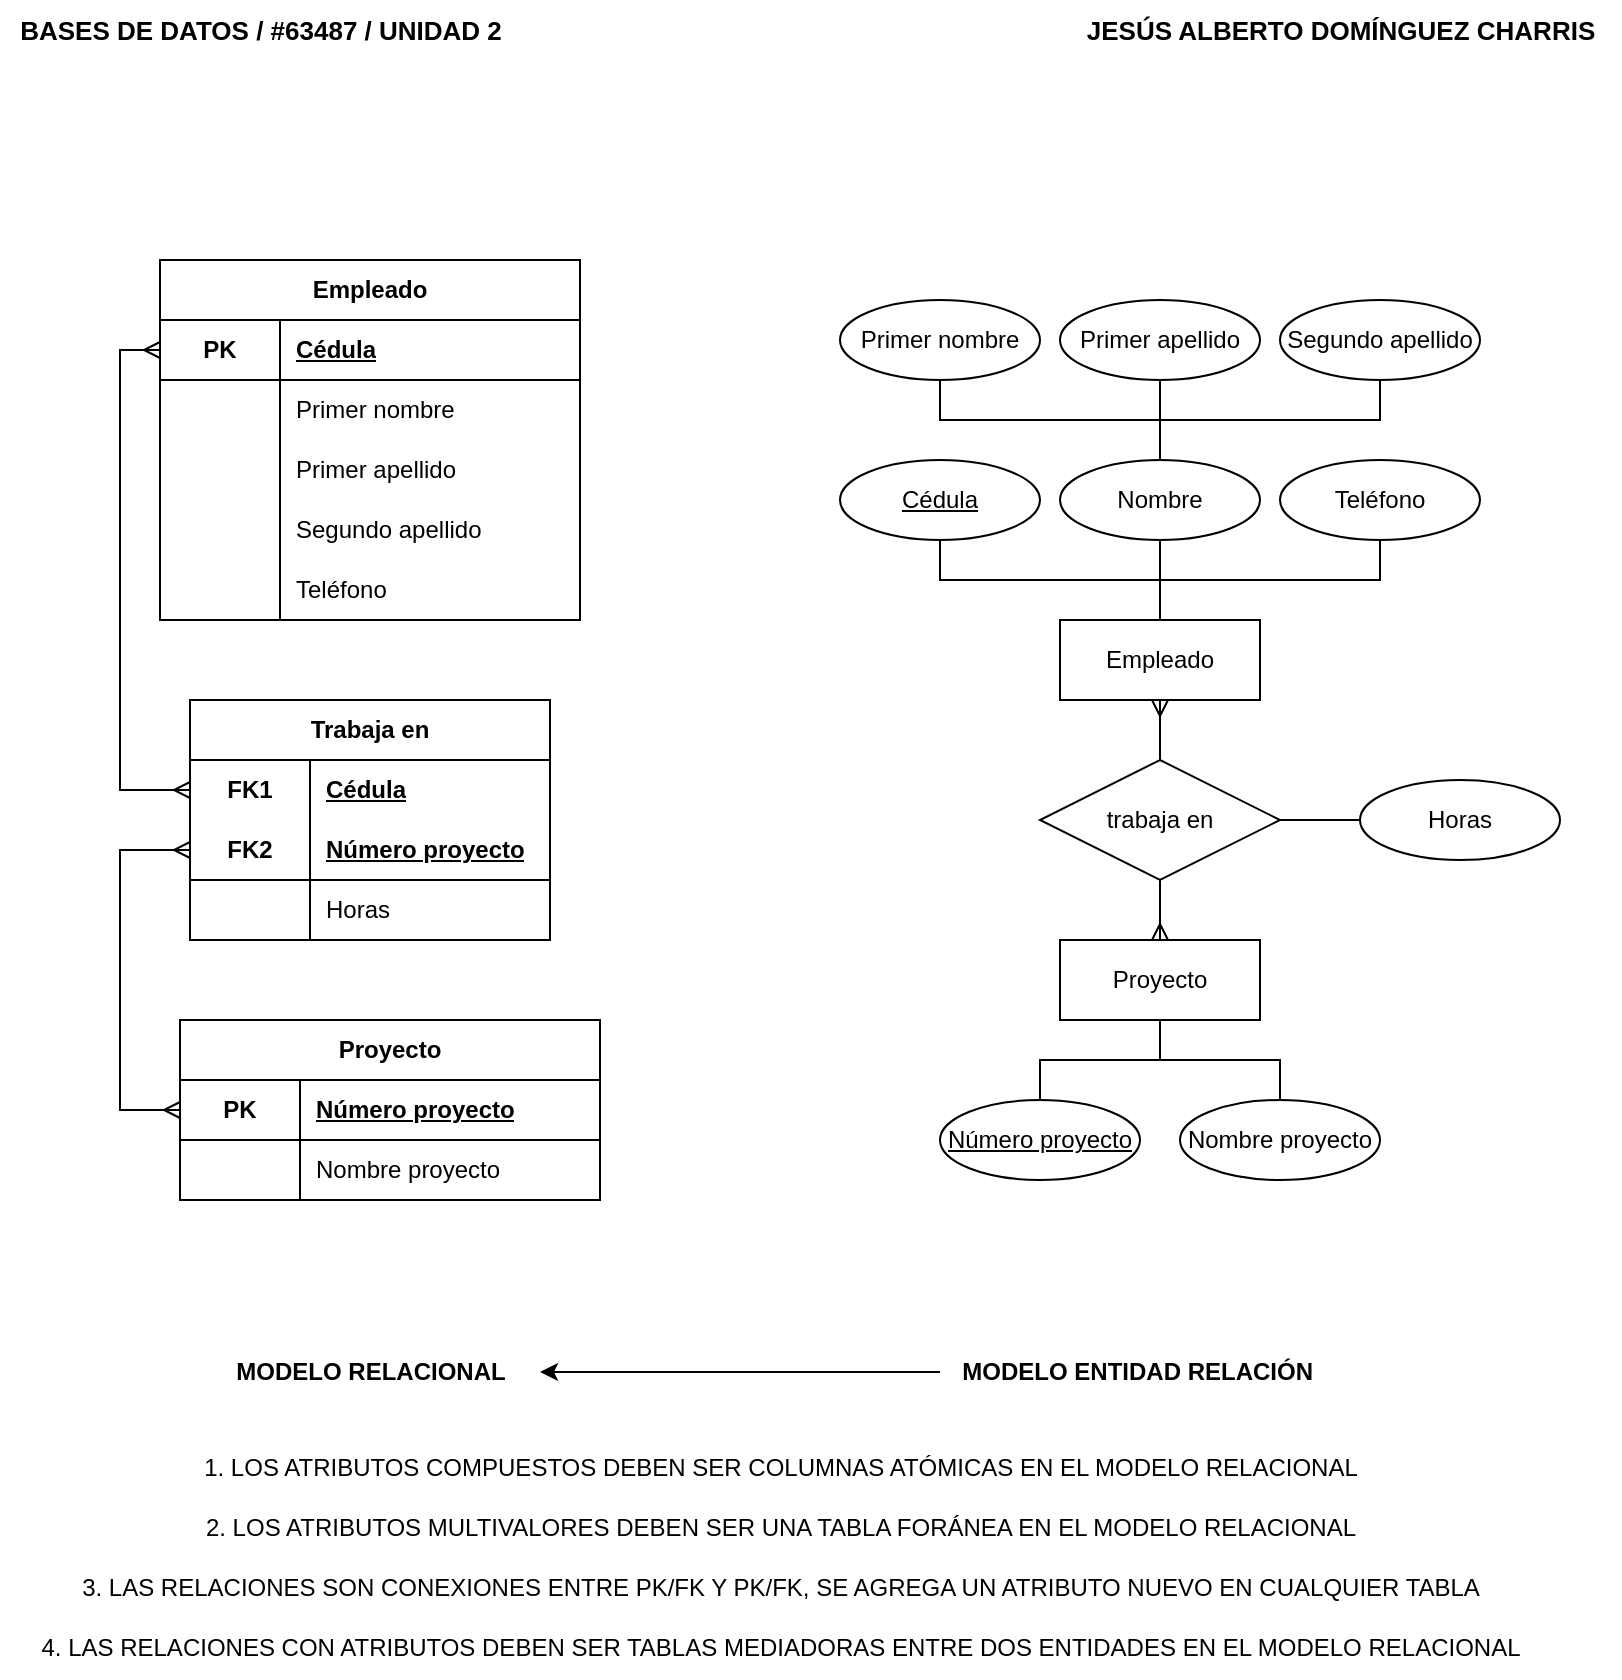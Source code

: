 <mxfile version="21.6.5" type="device">
  <diagram id="R2lEEEUBdFMjLlhIrx00" name="Page-1">
    <mxGraphModel dx="1257" dy="749" grid="1" gridSize="10" guides="1" tooltips="1" connect="1" arrows="1" fold="1" page="1" pageScale="1" pageWidth="850" pageHeight="1100" math="0" shadow="0" extFonts="Permanent Marker^https://fonts.googleapis.com/css?family=Permanent+Marker">
      <root>
        <mxCell id="0" />
        <mxCell id="1" parent="0" />
        <mxCell id="UhVYowTK0BYmWt_fBkGQ-1" value="&lt;span style=&quot;font-size: 13px;&quot;&gt;&lt;font style=&quot;font-size: 13px;&quot;&gt;JESÚS ALBERTO DOMÍNGUEZ CHARRIS&lt;/font&gt;&lt;/span&gt;" style="text;html=1;align=center;verticalAlign=middle;resizable=0;points=[];autosize=1;strokeColor=none;fillColor=none;fontSize=13;fontStyle=1" parent="1" vertex="1">
          <mxGeometry x="550" y="30" width="280" height="30" as="geometry" />
        </mxCell>
        <mxCell id="UhVYowTK0BYmWt_fBkGQ-2" value="&lt;span style=&quot;font-size: 13px;&quot;&gt;&lt;font style=&quot;font-size: 13px;&quot;&gt;BASES DE DATOS / #63487 / UNIDAD 2&lt;/font&gt;&lt;/span&gt;" style="text;html=1;align=center;verticalAlign=middle;resizable=0;points=[];autosize=1;strokeColor=none;fillColor=none;fontSize=13;fontStyle=1" parent="1" vertex="1">
          <mxGeometry x="20" y="30" width="260" height="30" as="geometry" />
        </mxCell>
        <mxCell id="c28XAhXuuoRAVq2l-WiY-51" value="Proyecto" style="whiteSpace=wrap;html=1;align=center;" parent="1" vertex="1">
          <mxGeometry x="550" y="500" width="100" height="40" as="geometry" />
        </mxCell>
        <mxCell id="c28XAhXuuoRAVq2l-WiY-61" style="edgeStyle=orthogonalEdgeStyle;rounded=0;orthogonalLoop=1;jettySize=auto;html=1;exitX=0.5;exitY=0;exitDx=0;exitDy=0;entryX=0.5;entryY=1;entryDx=0;entryDy=0;endArrow=none;endFill=0;" parent="1" source="c28XAhXuuoRAVq2l-WiY-52" target="c28XAhXuuoRAVq2l-WiY-51" edge="1">
          <mxGeometry relative="1" as="geometry" />
        </mxCell>
        <mxCell id="c28XAhXuuoRAVq2l-WiY-52" value="Número proyecto" style="ellipse;whiteSpace=wrap;html=1;align=center;fontStyle=4;" parent="1" vertex="1">
          <mxGeometry x="490" y="580" width="100" height="40" as="geometry" />
        </mxCell>
        <mxCell id="c28XAhXuuoRAVq2l-WiY-62" style="edgeStyle=orthogonalEdgeStyle;rounded=0;orthogonalLoop=1;jettySize=auto;html=1;exitX=0.5;exitY=0;exitDx=0;exitDy=0;entryX=0.5;entryY=1;entryDx=0;entryDy=0;endArrow=none;endFill=0;" parent="1" source="c28XAhXuuoRAVq2l-WiY-53" target="c28XAhXuuoRAVq2l-WiY-51" edge="1">
          <mxGeometry relative="1" as="geometry" />
        </mxCell>
        <mxCell id="c28XAhXuuoRAVq2l-WiY-53" value="Nombre proyecto" style="ellipse;whiteSpace=wrap;html=1;align=center;" parent="1" vertex="1">
          <mxGeometry x="610" y="580" width="100" height="40" as="geometry" />
        </mxCell>
        <mxCell id="c28XAhXuuoRAVq2l-WiY-66" style="edgeStyle=orthogonalEdgeStyle;rounded=0;orthogonalLoop=1;jettySize=auto;html=1;" parent="1" source="c28XAhXuuoRAVq2l-WiY-64" edge="1">
          <mxGeometry relative="1" as="geometry">
            <mxPoint x="290" y="716" as="targetPoint" />
          </mxGeometry>
        </mxCell>
        <mxCell id="c28XAhXuuoRAVq2l-WiY-64" value="MODELO ENTIDAD RELACIÓN&amp;nbsp;" style="text;html=1;align=center;verticalAlign=middle;resizable=0;points=[];autosize=1;strokeColor=none;fillColor=none;fontStyle=1" parent="1" vertex="1">
          <mxGeometry x="490" y="701" width="200" height="30" as="geometry" />
        </mxCell>
        <mxCell id="c28XAhXuuoRAVq2l-WiY-65" value="MODELO RELACIONAL" style="text;html=1;align=center;verticalAlign=middle;resizable=0;points=[];autosize=1;strokeColor=none;fillColor=none;fontStyle=1" parent="1" vertex="1">
          <mxGeometry x="125" y="701" width="160" height="30" as="geometry" />
        </mxCell>
        <mxCell id="c28XAhXuuoRAVq2l-WiY-67" value="1. LOS ATRIBUTOS COMPUESTOS DEBEN SER COLUMNAS ATÓMICAS EN EL MODELO RELACIONAL" style="text;html=1;align=center;verticalAlign=middle;resizable=0;points=[];autosize=1;strokeColor=none;fillColor=none;" parent="1" vertex="1">
          <mxGeometry x="110" y="749" width="600" height="30" as="geometry" />
        </mxCell>
        <mxCell id="iQq7gatgruBG5dgE5mXn-3" value="2. LOS ATRIBUTOS MULTIVALORES DEBEN SER UNA TABLA FORÁNEA EN EL MODELO RELACIONAL" style="text;html=1;align=center;verticalAlign=middle;resizable=0;points=[];autosize=1;strokeColor=none;fillColor=none;" parent="1" vertex="1">
          <mxGeometry x="110" y="779" width="600" height="30" as="geometry" />
        </mxCell>
        <mxCell id="TZ5WwevKXD9Oo3cskcQi-8" value="Empleado" style="whiteSpace=wrap;html=1;align=center;" parent="1" vertex="1">
          <mxGeometry x="550" y="340" width="100" height="40" as="geometry" />
        </mxCell>
        <mxCell id="TZ5WwevKXD9Oo3cskcQi-12" style="edgeStyle=orthogonalEdgeStyle;rounded=0;orthogonalLoop=1;jettySize=auto;html=1;exitX=0.5;exitY=1;exitDx=0;exitDy=0;entryX=0.5;entryY=0;entryDx=0;entryDy=0;endArrow=none;endFill=0;" parent="1" source="TZ5WwevKXD9Oo3cskcQi-9" target="TZ5WwevKXD9Oo3cskcQi-8" edge="1">
          <mxGeometry relative="1" as="geometry" />
        </mxCell>
        <mxCell id="TZ5WwevKXD9Oo3cskcQi-9" value="Cédula" style="ellipse;whiteSpace=wrap;html=1;align=center;fontStyle=4;" parent="1" vertex="1">
          <mxGeometry x="440" y="260" width="100" height="40" as="geometry" />
        </mxCell>
        <mxCell id="TZ5WwevKXD9Oo3cskcQi-13" style="edgeStyle=orthogonalEdgeStyle;rounded=0;orthogonalLoop=1;jettySize=auto;html=1;exitX=0.5;exitY=1;exitDx=0;exitDy=0;entryX=0.5;entryY=0;entryDx=0;entryDy=0;endArrow=none;endFill=0;" parent="1" source="TZ5WwevKXD9Oo3cskcQi-10" target="TZ5WwevKXD9Oo3cskcQi-8" edge="1">
          <mxGeometry relative="1" as="geometry" />
        </mxCell>
        <mxCell id="TZ5WwevKXD9Oo3cskcQi-10" value="Nombre" style="ellipse;whiteSpace=wrap;html=1;align=center;" parent="1" vertex="1">
          <mxGeometry x="550" y="260" width="100" height="40" as="geometry" />
        </mxCell>
        <mxCell id="TZ5WwevKXD9Oo3cskcQi-14" style="edgeStyle=orthogonalEdgeStyle;rounded=0;orthogonalLoop=1;jettySize=auto;html=1;exitX=0.5;exitY=1;exitDx=0;exitDy=0;entryX=0.5;entryY=0;entryDx=0;entryDy=0;endArrow=none;endFill=0;" parent="1" source="TZ5WwevKXD9Oo3cskcQi-11" target="TZ5WwevKXD9Oo3cskcQi-8" edge="1">
          <mxGeometry relative="1" as="geometry" />
        </mxCell>
        <mxCell id="TZ5WwevKXD9Oo3cskcQi-11" value="Teléfono" style="ellipse;whiteSpace=wrap;html=1;align=center;" parent="1" vertex="1">
          <mxGeometry x="660" y="260" width="100" height="40" as="geometry" />
        </mxCell>
        <mxCell id="TZ5WwevKXD9Oo3cskcQi-17" style="edgeStyle=orthogonalEdgeStyle;rounded=0;orthogonalLoop=1;jettySize=auto;html=1;exitX=0.5;exitY=0;exitDx=0;exitDy=0;entryX=0.5;entryY=1;entryDx=0;entryDy=0;endArrow=ERmany;endFill=0;" parent="1" source="TZ5WwevKXD9Oo3cskcQi-15" target="TZ5WwevKXD9Oo3cskcQi-8" edge="1">
          <mxGeometry relative="1" as="geometry" />
        </mxCell>
        <mxCell id="TZ5WwevKXD9Oo3cskcQi-19" style="edgeStyle=orthogonalEdgeStyle;rounded=0;orthogonalLoop=1;jettySize=auto;html=1;exitX=0.5;exitY=1;exitDx=0;exitDy=0;entryX=0.5;entryY=0;entryDx=0;entryDy=0;endArrow=ERmany;endFill=0;" parent="1" source="TZ5WwevKXD9Oo3cskcQi-15" target="c28XAhXuuoRAVq2l-WiY-51" edge="1">
          <mxGeometry relative="1" as="geometry" />
        </mxCell>
        <mxCell id="TZ5WwevKXD9Oo3cskcQi-15" value="trabaja en" style="shape=rhombus;perimeter=rhombusPerimeter;whiteSpace=wrap;html=1;align=center;" parent="1" vertex="1">
          <mxGeometry x="540" y="410" width="120" height="60" as="geometry" />
        </mxCell>
        <mxCell id="hCur0b9QY7Be6nQ5JgGV-1" value="Empleado" style="shape=table;startSize=30;container=1;collapsible=1;childLayout=tableLayout;fixedRows=1;rowLines=0;fontStyle=1;align=center;resizeLast=1;html=1;whiteSpace=wrap;" parent="1" vertex="1">
          <mxGeometry x="100" y="160" width="210" height="180" as="geometry" />
        </mxCell>
        <mxCell id="hCur0b9QY7Be6nQ5JgGV-8" value="" style="shape=tableRow;horizontal=0;startSize=0;swimlaneHead=0;swimlaneBody=0;fillColor=none;collapsible=0;dropTarget=0;points=[[0,0.5],[1,0.5]];portConstraint=eastwest;top=0;left=0;right=0;bottom=1;html=1;" parent="hCur0b9QY7Be6nQ5JgGV-1" vertex="1">
          <mxGeometry y="30" width="210" height="30" as="geometry" />
        </mxCell>
        <mxCell id="hCur0b9QY7Be6nQ5JgGV-9" value="PK" style="shape=partialRectangle;connectable=0;fillColor=none;top=0;left=0;bottom=0;right=0;fontStyle=1;overflow=hidden;html=1;whiteSpace=wrap;" parent="hCur0b9QY7Be6nQ5JgGV-8" vertex="1">
          <mxGeometry width="60" height="30" as="geometry">
            <mxRectangle width="60" height="30" as="alternateBounds" />
          </mxGeometry>
        </mxCell>
        <mxCell id="hCur0b9QY7Be6nQ5JgGV-10" value="Cédula" style="shape=partialRectangle;connectable=0;fillColor=none;top=0;left=0;bottom=0;right=0;align=left;spacingLeft=6;fontStyle=5;overflow=hidden;html=1;whiteSpace=wrap;" parent="hCur0b9QY7Be6nQ5JgGV-8" vertex="1">
          <mxGeometry x="60" width="150" height="30" as="geometry">
            <mxRectangle width="150" height="30" as="alternateBounds" />
          </mxGeometry>
        </mxCell>
        <mxCell id="hCur0b9QY7Be6nQ5JgGV-11" value="" style="shape=tableRow;horizontal=0;startSize=0;swimlaneHead=0;swimlaneBody=0;fillColor=none;collapsible=0;dropTarget=0;points=[[0,0.5],[1,0.5]];portConstraint=eastwest;top=0;left=0;right=0;bottom=0;html=1;" parent="hCur0b9QY7Be6nQ5JgGV-1" vertex="1">
          <mxGeometry y="60" width="210" height="30" as="geometry" />
        </mxCell>
        <mxCell id="hCur0b9QY7Be6nQ5JgGV-12" value="" style="shape=partialRectangle;connectable=0;fillColor=none;top=0;left=0;bottom=0;right=0;editable=1;overflow=hidden;html=1;whiteSpace=wrap;" parent="hCur0b9QY7Be6nQ5JgGV-11" vertex="1">
          <mxGeometry width="60" height="30" as="geometry">
            <mxRectangle width="60" height="30" as="alternateBounds" />
          </mxGeometry>
        </mxCell>
        <mxCell id="hCur0b9QY7Be6nQ5JgGV-13" value="Primer nombre" style="shape=partialRectangle;connectable=0;fillColor=none;top=0;left=0;bottom=0;right=0;align=left;spacingLeft=6;overflow=hidden;html=1;whiteSpace=wrap;" parent="hCur0b9QY7Be6nQ5JgGV-11" vertex="1">
          <mxGeometry x="60" width="150" height="30" as="geometry">
            <mxRectangle width="150" height="30" as="alternateBounds" />
          </mxGeometry>
        </mxCell>
        <mxCell id="hCur0b9QY7Be6nQ5JgGV-14" value="" style="shape=tableRow;horizontal=0;startSize=0;swimlaneHead=0;swimlaneBody=0;fillColor=none;collapsible=0;dropTarget=0;points=[[0,0.5],[1,0.5]];portConstraint=eastwest;top=0;left=0;right=0;bottom=0;html=1;" parent="hCur0b9QY7Be6nQ5JgGV-1" vertex="1">
          <mxGeometry y="90" width="210" height="30" as="geometry" />
        </mxCell>
        <mxCell id="hCur0b9QY7Be6nQ5JgGV-15" value="" style="shape=partialRectangle;connectable=0;fillColor=none;top=0;left=0;bottom=0;right=0;editable=1;overflow=hidden;html=1;whiteSpace=wrap;" parent="hCur0b9QY7Be6nQ5JgGV-14" vertex="1">
          <mxGeometry width="60" height="30" as="geometry">
            <mxRectangle width="60" height="30" as="alternateBounds" />
          </mxGeometry>
        </mxCell>
        <mxCell id="hCur0b9QY7Be6nQ5JgGV-16" value="Primer apellido" style="shape=partialRectangle;connectable=0;fillColor=none;top=0;left=0;bottom=0;right=0;align=left;spacingLeft=6;overflow=hidden;html=1;whiteSpace=wrap;" parent="hCur0b9QY7Be6nQ5JgGV-14" vertex="1">
          <mxGeometry x="60" width="150" height="30" as="geometry">
            <mxRectangle width="150" height="30" as="alternateBounds" />
          </mxGeometry>
        </mxCell>
        <mxCell id="hCur0b9QY7Be6nQ5JgGV-17" style="shape=tableRow;horizontal=0;startSize=0;swimlaneHead=0;swimlaneBody=0;fillColor=none;collapsible=0;dropTarget=0;points=[[0,0.5],[1,0.5]];portConstraint=eastwest;top=0;left=0;right=0;bottom=0;html=1;" parent="hCur0b9QY7Be6nQ5JgGV-1" vertex="1">
          <mxGeometry y="120" width="210" height="30" as="geometry" />
        </mxCell>
        <mxCell id="hCur0b9QY7Be6nQ5JgGV-18" style="shape=partialRectangle;connectable=0;fillColor=none;top=0;left=0;bottom=0;right=0;editable=1;overflow=hidden;html=1;whiteSpace=wrap;" parent="hCur0b9QY7Be6nQ5JgGV-17" vertex="1">
          <mxGeometry width="60" height="30" as="geometry">
            <mxRectangle width="60" height="30" as="alternateBounds" />
          </mxGeometry>
        </mxCell>
        <mxCell id="hCur0b9QY7Be6nQ5JgGV-19" value="Segundo apellido" style="shape=partialRectangle;connectable=0;fillColor=none;top=0;left=0;bottom=0;right=0;align=left;spacingLeft=6;overflow=hidden;html=1;whiteSpace=wrap;" parent="hCur0b9QY7Be6nQ5JgGV-17" vertex="1">
          <mxGeometry x="60" width="150" height="30" as="geometry">
            <mxRectangle width="150" height="30" as="alternateBounds" />
          </mxGeometry>
        </mxCell>
        <mxCell id="hCur0b9QY7Be6nQ5JgGV-20" style="shape=tableRow;horizontal=0;startSize=0;swimlaneHead=0;swimlaneBody=0;fillColor=none;collapsible=0;dropTarget=0;points=[[0,0.5],[1,0.5]];portConstraint=eastwest;top=0;left=0;right=0;bottom=0;html=1;" parent="hCur0b9QY7Be6nQ5JgGV-1" vertex="1">
          <mxGeometry y="150" width="210" height="30" as="geometry" />
        </mxCell>
        <mxCell id="hCur0b9QY7Be6nQ5JgGV-21" style="shape=partialRectangle;connectable=0;fillColor=none;top=0;left=0;bottom=0;right=0;editable=1;overflow=hidden;html=1;whiteSpace=wrap;" parent="hCur0b9QY7Be6nQ5JgGV-20" vertex="1">
          <mxGeometry width="60" height="30" as="geometry">
            <mxRectangle width="60" height="30" as="alternateBounds" />
          </mxGeometry>
        </mxCell>
        <mxCell id="hCur0b9QY7Be6nQ5JgGV-22" value="Teléfono" style="shape=partialRectangle;connectable=0;fillColor=none;top=0;left=0;bottom=0;right=0;align=left;spacingLeft=6;overflow=hidden;html=1;whiteSpace=wrap;" parent="hCur0b9QY7Be6nQ5JgGV-20" vertex="1">
          <mxGeometry x="60" width="150" height="30" as="geometry">
            <mxRectangle width="150" height="30" as="alternateBounds" />
          </mxGeometry>
        </mxCell>
        <mxCell id="hCur0b9QY7Be6nQ5JgGV-29" value="Proyecto" style="shape=table;startSize=30;container=1;collapsible=1;childLayout=tableLayout;fixedRows=1;rowLines=0;fontStyle=1;align=center;resizeLast=1;html=1;whiteSpace=wrap;" parent="1" vertex="1">
          <mxGeometry x="110" y="540" width="210" height="90" as="geometry" />
        </mxCell>
        <mxCell id="hCur0b9QY7Be6nQ5JgGV-30" value="" style="shape=tableRow;horizontal=0;startSize=0;swimlaneHead=0;swimlaneBody=0;fillColor=none;collapsible=0;dropTarget=0;points=[[0,0.5],[1,0.5]];portConstraint=eastwest;top=0;left=0;right=0;bottom=1;html=1;" parent="hCur0b9QY7Be6nQ5JgGV-29" vertex="1">
          <mxGeometry y="30" width="210" height="30" as="geometry" />
        </mxCell>
        <mxCell id="hCur0b9QY7Be6nQ5JgGV-31" value="PK" style="shape=partialRectangle;connectable=0;fillColor=none;top=0;left=0;bottom=0;right=0;fontStyle=1;overflow=hidden;html=1;whiteSpace=wrap;" parent="hCur0b9QY7Be6nQ5JgGV-30" vertex="1">
          <mxGeometry width="60" height="30" as="geometry">
            <mxRectangle width="60" height="30" as="alternateBounds" />
          </mxGeometry>
        </mxCell>
        <mxCell id="hCur0b9QY7Be6nQ5JgGV-32" value="Número proyecto" style="shape=partialRectangle;connectable=0;fillColor=none;top=0;left=0;bottom=0;right=0;align=left;spacingLeft=6;fontStyle=5;overflow=hidden;html=1;whiteSpace=wrap;" parent="hCur0b9QY7Be6nQ5JgGV-30" vertex="1">
          <mxGeometry x="60" width="150" height="30" as="geometry">
            <mxRectangle width="150" height="30" as="alternateBounds" />
          </mxGeometry>
        </mxCell>
        <mxCell id="hCur0b9QY7Be6nQ5JgGV-33" value="" style="shape=tableRow;horizontal=0;startSize=0;swimlaneHead=0;swimlaneBody=0;fillColor=none;collapsible=0;dropTarget=0;points=[[0,0.5],[1,0.5]];portConstraint=eastwest;top=0;left=0;right=0;bottom=0;html=1;" parent="hCur0b9QY7Be6nQ5JgGV-29" vertex="1">
          <mxGeometry y="60" width="210" height="30" as="geometry" />
        </mxCell>
        <mxCell id="hCur0b9QY7Be6nQ5JgGV-34" value="" style="shape=partialRectangle;connectable=0;fillColor=none;top=0;left=0;bottom=0;right=0;editable=1;overflow=hidden;html=1;whiteSpace=wrap;" parent="hCur0b9QY7Be6nQ5JgGV-33" vertex="1">
          <mxGeometry width="60" height="30" as="geometry">
            <mxRectangle width="60" height="30" as="alternateBounds" />
          </mxGeometry>
        </mxCell>
        <mxCell id="hCur0b9QY7Be6nQ5JgGV-35" value="Nombre proyecto" style="shape=partialRectangle;connectable=0;fillColor=none;top=0;left=0;bottom=0;right=0;align=left;spacingLeft=6;overflow=hidden;html=1;whiteSpace=wrap;" parent="hCur0b9QY7Be6nQ5JgGV-33" vertex="1">
          <mxGeometry x="60" width="150" height="30" as="geometry">
            <mxRectangle width="150" height="30" as="alternateBounds" />
          </mxGeometry>
        </mxCell>
        <mxCell id="hCur0b9QY7Be6nQ5JgGV-49" style="edgeStyle=orthogonalEdgeStyle;rounded=0;orthogonalLoop=1;jettySize=auto;html=1;exitX=0;exitY=0.5;exitDx=0;exitDy=0;entryX=0;entryY=0.5;entryDx=0;entryDy=0;endArrow=ERone;endFill=0;startArrow=ERmany;startFill=0;" parent="1" target="hCur0b9QY7Be6nQ5JgGV-30" edge="1">
          <mxGeometry relative="1" as="geometry" />
        </mxCell>
        <mxCell id="hCur0b9QY7Be6nQ5JgGV-53" style="edgeStyle=orthogonalEdgeStyle;rounded=0;orthogonalLoop=1;jettySize=auto;html=1;exitX=0.5;exitY=1;exitDx=0;exitDy=0;entryX=0.5;entryY=0;entryDx=0;entryDy=0;endArrow=none;endFill=0;" parent="1" source="hCur0b9QY7Be6nQ5JgGV-50" target="TZ5WwevKXD9Oo3cskcQi-10" edge="1">
          <mxGeometry relative="1" as="geometry" />
        </mxCell>
        <mxCell id="hCur0b9QY7Be6nQ5JgGV-50" value="Primer nombre" style="ellipse;whiteSpace=wrap;html=1;align=center;" parent="1" vertex="1">
          <mxGeometry x="440" y="180" width="100" height="40" as="geometry" />
        </mxCell>
        <mxCell id="hCur0b9QY7Be6nQ5JgGV-55" style="edgeStyle=orthogonalEdgeStyle;rounded=0;orthogonalLoop=1;jettySize=auto;html=1;exitX=0.5;exitY=1;exitDx=0;exitDy=0;entryX=0.5;entryY=0;entryDx=0;entryDy=0;endArrow=none;endFill=0;" parent="1" source="hCur0b9QY7Be6nQ5JgGV-51" target="TZ5WwevKXD9Oo3cskcQi-10" edge="1">
          <mxGeometry relative="1" as="geometry" />
        </mxCell>
        <mxCell id="hCur0b9QY7Be6nQ5JgGV-51" value="Primer apellido" style="ellipse;whiteSpace=wrap;html=1;align=center;" parent="1" vertex="1">
          <mxGeometry x="550" y="180" width="100" height="40" as="geometry" />
        </mxCell>
        <mxCell id="hCur0b9QY7Be6nQ5JgGV-56" style="edgeStyle=orthogonalEdgeStyle;rounded=0;orthogonalLoop=1;jettySize=auto;html=1;exitX=0.5;exitY=1;exitDx=0;exitDy=0;entryX=0.5;entryY=0;entryDx=0;entryDy=0;endArrow=none;endFill=0;" parent="1" source="hCur0b9QY7Be6nQ5JgGV-52" target="TZ5WwevKXD9Oo3cskcQi-10" edge="1">
          <mxGeometry relative="1" as="geometry" />
        </mxCell>
        <mxCell id="hCur0b9QY7Be6nQ5JgGV-52" value="Segundo apellido" style="ellipse;whiteSpace=wrap;html=1;align=center;" parent="1" vertex="1">
          <mxGeometry x="660" y="180" width="100" height="40" as="geometry" />
        </mxCell>
        <mxCell id="hCur0b9QY7Be6nQ5JgGV-57" value="3. LAS RELACIONES SON CONEXIONES ENTRE PK/FK Y PK/FK, SE AGREGA UN ATRIBUTO NUEVO EN CUALQUIER TABLA" style="text;html=1;align=center;verticalAlign=middle;resizable=0;points=[];autosize=1;strokeColor=none;fillColor=none;" parent="1" vertex="1">
          <mxGeometry x="50" y="809" width="720" height="30" as="geometry" />
        </mxCell>
        <mxCell id="oJGUMKf_TdB_g0RSno0O-2" style="edgeStyle=orthogonalEdgeStyle;rounded=0;orthogonalLoop=1;jettySize=auto;html=1;exitX=0;exitY=0.5;exitDx=0;exitDy=0;entryX=1;entryY=0.5;entryDx=0;entryDy=0;endArrow=none;endFill=0;" edge="1" parent="1" source="oJGUMKf_TdB_g0RSno0O-1" target="TZ5WwevKXD9Oo3cskcQi-15">
          <mxGeometry relative="1" as="geometry" />
        </mxCell>
        <mxCell id="oJGUMKf_TdB_g0RSno0O-1" value="Horas" style="ellipse;whiteSpace=wrap;html=1;align=center;" vertex="1" parent="1">
          <mxGeometry x="700" y="420" width="100" height="40" as="geometry" />
        </mxCell>
        <mxCell id="oJGUMKf_TdB_g0RSno0O-3" value="4. LAS RELACIONES CON ATRIBUTOS DEBEN SER TABLAS MEDIADORAS ENTRE DOS ENTIDADES EN EL MODELO RELACIONAL" style="text;html=1;align=center;verticalAlign=middle;resizable=0;points=[];autosize=1;strokeColor=none;fillColor=none;" vertex="1" parent="1">
          <mxGeometry x="30" y="839" width="760" height="30" as="geometry" />
        </mxCell>
        <mxCell id="oJGUMKf_TdB_g0RSno0O-24" value="Trabaja en" style="shape=table;startSize=30;container=1;collapsible=1;childLayout=tableLayout;fixedRows=1;rowLines=0;fontStyle=1;align=center;resizeLast=1;html=1;whiteSpace=wrap;" vertex="1" parent="1">
          <mxGeometry x="115" y="380" width="180" height="120" as="geometry" />
        </mxCell>
        <mxCell id="oJGUMKf_TdB_g0RSno0O-25" value="" style="shape=tableRow;horizontal=0;startSize=0;swimlaneHead=0;swimlaneBody=0;fillColor=none;collapsible=0;dropTarget=0;points=[[0,0.5],[1,0.5]];portConstraint=eastwest;top=0;left=0;right=0;bottom=0;html=1;" vertex="1" parent="oJGUMKf_TdB_g0RSno0O-24">
          <mxGeometry y="30" width="180" height="30" as="geometry" />
        </mxCell>
        <mxCell id="oJGUMKf_TdB_g0RSno0O-26" value="FK1" style="shape=partialRectangle;connectable=0;fillColor=none;top=0;left=0;bottom=0;right=0;fontStyle=1;overflow=hidden;html=1;whiteSpace=wrap;" vertex="1" parent="oJGUMKf_TdB_g0RSno0O-25">
          <mxGeometry width="60" height="30" as="geometry">
            <mxRectangle width="60" height="30" as="alternateBounds" />
          </mxGeometry>
        </mxCell>
        <mxCell id="oJGUMKf_TdB_g0RSno0O-27" value="Cédula" style="shape=partialRectangle;connectable=0;fillColor=none;top=0;left=0;bottom=0;right=0;align=left;spacingLeft=6;fontStyle=5;overflow=hidden;html=1;whiteSpace=wrap;" vertex="1" parent="oJGUMKf_TdB_g0RSno0O-25">
          <mxGeometry x="60" width="120" height="30" as="geometry">
            <mxRectangle width="120" height="30" as="alternateBounds" />
          </mxGeometry>
        </mxCell>
        <mxCell id="oJGUMKf_TdB_g0RSno0O-28" value="" style="shape=tableRow;horizontal=0;startSize=0;swimlaneHead=0;swimlaneBody=0;fillColor=none;collapsible=0;dropTarget=0;points=[[0,0.5],[1,0.5]];portConstraint=eastwest;top=0;left=0;right=0;bottom=1;html=1;" vertex="1" parent="oJGUMKf_TdB_g0RSno0O-24">
          <mxGeometry y="60" width="180" height="30" as="geometry" />
        </mxCell>
        <mxCell id="oJGUMKf_TdB_g0RSno0O-29" value="FK2" style="shape=partialRectangle;connectable=0;fillColor=none;top=0;left=0;bottom=0;right=0;fontStyle=1;overflow=hidden;html=1;whiteSpace=wrap;" vertex="1" parent="oJGUMKf_TdB_g0RSno0O-28">
          <mxGeometry width="60" height="30" as="geometry">
            <mxRectangle width="60" height="30" as="alternateBounds" />
          </mxGeometry>
        </mxCell>
        <mxCell id="oJGUMKf_TdB_g0RSno0O-30" value="Número proyecto" style="shape=partialRectangle;connectable=0;fillColor=none;top=0;left=0;bottom=0;right=0;align=left;spacingLeft=6;fontStyle=5;overflow=hidden;html=1;whiteSpace=wrap;" vertex="1" parent="oJGUMKf_TdB_g0RSno0O-28">
          <mxGeometry x="60" width="120" height="30" as="geometry">
            <mxRectangle width="120" height="30" as="alternateBounds" />
          </mxGeometry>
        </mxCell>
        <mxCell id="oJGUMKf_TdB_g0RSno0O-31" value="" style="shape=tableRow;horizontal=0;startSize=0;swimlaneHead=0;swimlaneBody=0;fillColor=none;collapsible=0;dropTarget=0;points=[[0,0.5],[1,0.5]];portConstraint=eastwest;top=0;left=0;right=0;bottom=0;html=1;" vertex="1" parent="oJGUMKf_TdB_g0RSno0O-24">
          <mxGeometry y="90" width="180" height="30" as="geometry" />
        </mxCell>
        <mxCell id="oJGUMKf_TdB_g0RSno0O-32" value="" style="shape=partialRectangle;connectable=0;fillColor=none;top=0;left=0;bottom=0;right=0;editable=1;overflow=hidden;html=1;whiteSpace=wrap;" vertex="1" parent="oJGUMKf_TdB_g0RSno0O-31">
          <mxGeometry width="60" height="30" as="geometry">
            <mxRectangle width="60" height="30" as="alternateBounds" />
          </mxGeometry>
        </mxCell>
        <mxCell id="oJGUMKf_TdB_g0RSno0O-33" value="Horas" style="shape=partialRectangle;connectable=0;fillColor=none;top=0;left=0;bottom=0;right=0;align=left;spacingLeft=6;overflow=hidden;html=1;whiteSpace=wrap;" vertex="1" parent="oJGUMKf_TdB_g0RSno0O-31">
          <mxGeometry x="60" width="120" height="30" as="geometry">
            <mxRectangle width="120" height="30" as="alternateBounds" />
          </mxGeometry>
        </mxCell>
        <mxCell id="oJGUMKf_TdB_g0RSno0O-37" style="edgeStyle=orthogonalEdgeStyle;rounded=0;orthogonalLoop=1;jettySize=auto;html=1;exitX=0;exitY=0.5;exitDx=0;exitDy=0;entryX=0;entryY=0.5;entryDx=0;entryDy=0;startArrow=ERmany;startFill=0;endArrow=ERmany;endFill=0;" edge="1" parent="1" source="hCur0b9QY7Be6nQ5JgGV-8" target="oJGUMKf_TdB_g0RSno0O-25">
          <mxGeometry relative="1" as="geometry" />
        </mxCell>
        <mxCell id="oJGUMKf_TdB_g0RSno0O-38" style="edgeStyle=orthogonalEdgeStyle;rounded=0;orthogonalLoop=1;jettySize=auto;html=1;exitX=0;exitY=0.5;exitDx=0;exitDy=0;entryX=0;entryY=0.5;entryDx=0;entryDy=0;startArrow=ERmany;startFill=0;endArrow=ERmany;endFill=0;" edge="1" parent="1" source="oJGUMKf_TdB_g0RSno0O-28" target="hCur0b9QY7Be6nQ5JgGV-30">
          <mxGeometry relative="1" as="geometry">
            <Array as="points">
              <mxPoint x="80" y="455" />
              <mxPoint x="80" y="585" />
            </Array>
          </mxGeometry>
        </mxCell>
      </root>
    </mxGraphModel>
  </diagram>
</mxfile>
